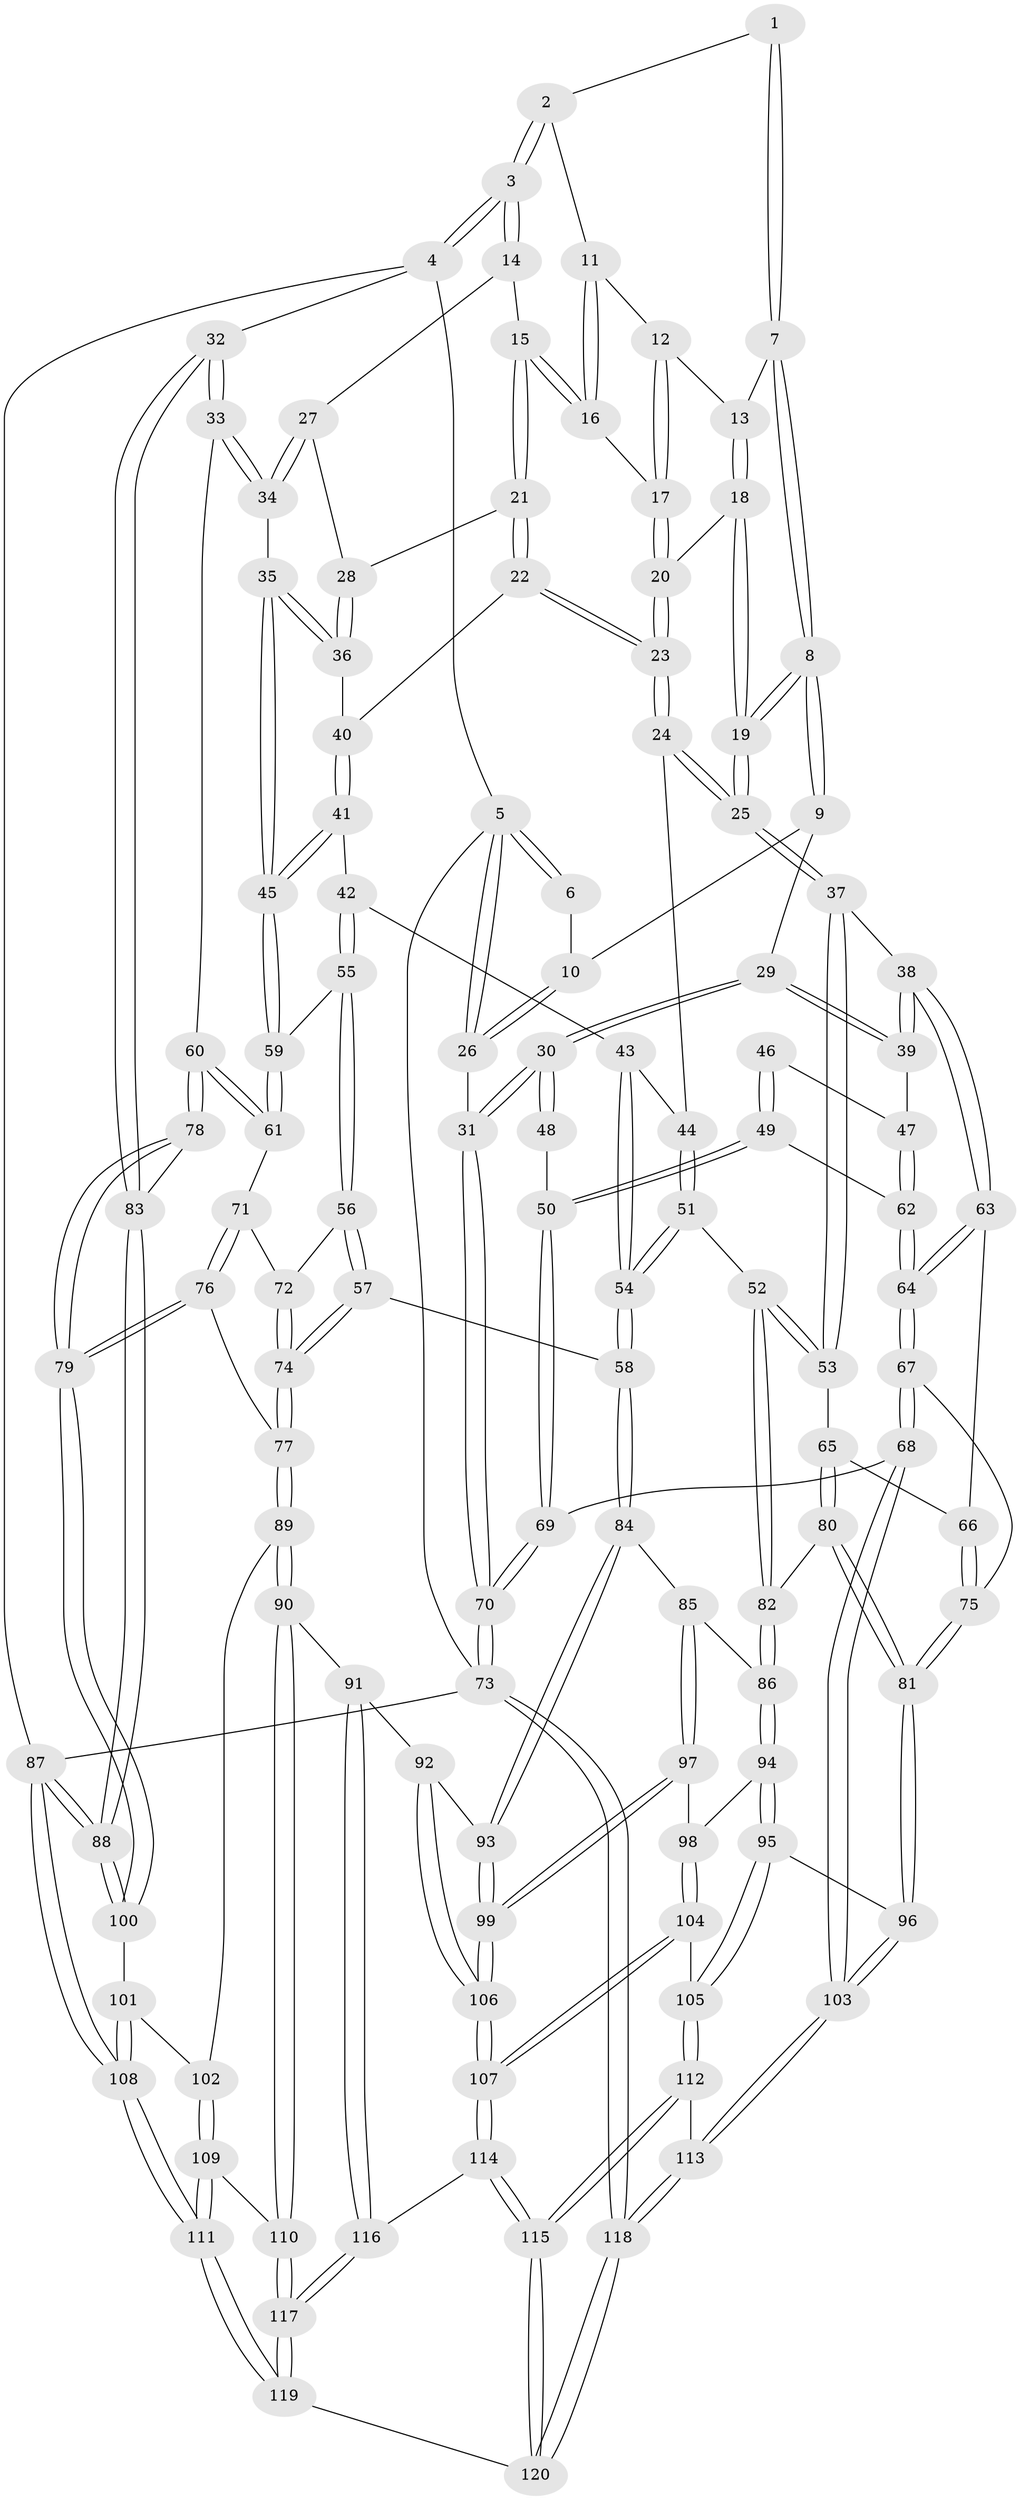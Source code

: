 // Generated by graph-tools (version 1.1) at 2025/51/03/09/25 03:51:06]
// undirected, 120 vertices, 297 edges
graph export_dot {
graph [start="1"]
  node [color=gray90,style=filled];
  1 [pos="+0.4623090427660539+0"];
  2 [pos="+0.6049384936468765+0"];
  3 [pos="+1+0"];
  4 [pos="+1+0"];
  5 [pos="+0+0"];
  6 [pos="+0.1399360450743172+0"];
  7 [pos="+0.4327596003650551+0"];
  8 [pos="+0.2723338064556867+0.16572819357636676"];
  9 [pos="+0.2277346432450617+0.13528299012054903"];
  10 [pos="+0.2032239132434189+0.09798590346790238"];
  11 [pos="+0.6038358912408415+0.015430579571887097"];
  12 [pos="+0.49295622995160043+0.07680527194160337"];
  13 [pos="+0.4764290460146172+0.0748960041099623"];
  14 [pos="+0.9484077048442519+0"];
  15 [pos="+0.6471085681433933+0.1375155803145842"];
  16 [pos="+0.6077492967197782+0.09144675515303308"];
  17 [pos="+0.5847907856983318+0.09678049031539185"];
  18 [pos="+0.47149297554318814+0.10385191012506345"];
  19 [pos="+0.27865270234238115+0.17668191903428782"];
  20 [pos="+0.4974621498562616+0.16648078725227025"];
  21 [pos="+0.6373057204954852+0.24344533440200908"];
  22 [pos="+0.5926547523903969+0.29009761522184685"];
  23 [pos="+0.4896545731867922+0.3028282490552824"];
  24 [pos="+0.47446635351091315+0.31092774718786187"];
  25 [pos="+0.3341960099653007+0.32891298177888256"];
  26 [pos="+0+0.09990406465707456"];
  27 [pos="+0.8711653091919224+0.15007887698910966"];
  28 [pos="+0.7350991963500303+0.2442382912481751"];
  29 [pos="+0.05331500208647911+0.23834495624464433"];
  30 [pos="+0+0.2709302552021227"];
  31 [pos="+0+0.26703011950497735"];
  32 [pos="+1+0.39459276533807863"];
  33 [pos="+0.9881504833362135+0.43411167274038237"];
  34 [pos="+0.8737920516099669+0.40674329104003165"];
  35 [pos="+0.8637769293382391+0.409122123417863"];
  36 [pos="+0.8263033852234319+0.3888124843563649"];
  37 [pos="+0.30124283168264493+0.3802408742523625"];
  38 [pos="+0.29697818829604417+0.3829233499899084"];
  39 [pos="+0.2529092773007942+0.38941147172688845"];
  40 [pos="+0.6556565886252883+0.3682348513326082"];
  41 [pos="+0.654305108961674+0.4564879434040449"];
  42 [pos="+0.6430222842060465+0.4839928794427348"];
  43 [pos="+0.6008591329555795+0.48342072524950186"];
  44 [pos="+0.5403765422902177+0.4632461234427239"];
  45 [pos="+0.8221539444067706+0.46118496004110243"];
  46 [pos="+0.10507333741529362+0.4038623752966952"];
  47 [pos="+0.24912913041272522+0.39077356510652383"];
  48 [pos="+0+0.37201318818494533"];
  49 [pos="+0.0701889220138451+0.5322698477307506"];
  50 [pos="+0.05320948308156411+0.5389695269466286"];
  51 [pos="+0.4762456412341352+0.5919284709393459"];
  52 [pos="+0.4690687124338793+0.5907336739660762"];
  53 [pos="+0.4450392327193015+0.576745929483727"];
  54 [pos="+0.5233765930987356+0.6224321985369113"];
  55 [pos="+0.6663049252059032+0.540238952228715"];
  56 [pos="+0.6645635213653494+0.552421109549421"];
  57 [pos="+0.5708127601566093+0.6557246865487639"];
  58 [pos="+0.5627575295320278+0.6569091939911048"];
  59 [pos="+0.8067871806683459+0.49335476350911395"];
  60 [pos="+0.9205933622453761+0.6151575524104238"];
  61 [pos="+0.8061958535675222+0.5747679737639704"];
  62 [pos="+0.1284140685757156+0.5432508232937876"];
  63 [pos="+0.2869230093748537+0.4327411085862391"];
  64 [pos="+0.1540140732606785+0.6133077607138392"];
  65 [pos="+0.35094747261415227+0.6243910505088855"];
  66 [pos="+0.2738441881888783+0.5773852927653785"];
  67 [pos="+0.1623460868359346+0.7027483120129445"];
  68 [pos="+0+0.7421005619431441"];
  69 [pos="+0+0.7321220226291967"];
  70 [pos="+0+0.7377667029125088"];
  71 [pos="+0.7879260018731034+0.6010618517887931"];
  72 [pos="+0.7248998866255261+0.5978612484265219"];
  73 [pos="+0+1"];
  74 [pos="+0.6864110698463246+0.7087491720467131"];
  75 [pos="+0.19101768598127544+0.7098243094194274"];
  76 [pos="+0.7958568598545304+0.6796867803664037"];
  77 [pos="+0.706422389770019+0.7266630705975143"];
  78 [pos="+0.9216541714997014+0.6211128678673443"];
  79 [pos="+0.9196080104741263+0.7331972435099462"];
  80 [pos="+0.32199840362712573+0.7127676639263055"];
  81 [pos="+0.22204154022336128+0.7352545282365606"];
  82 [pos="+0.38012533241978336+0.728042694366626"];
  83 [pos="+1+0.6067819668106263"];
  84 [pos="+0.542691018771167+0.7118515391823279"];
  85 [pos="+0.40240093954808026+0.7471581691668854"];
  86 [pos="+0.39233516576114313+0.7420389012198465"];
  87 [pos="+1+1"];
  88 [pos="+1+0.7542940606958145"];
  89 [pos="+0.7081095288972894+0.7455380992795395"];
  90 [pos="+0.6918008399725508+0.8660077001483241"];
  91 [pos="+0.6805459936040846+0.8666895247315962"];
  92 [pos="+0.6208410033219555+0.8434271906871633"];
  93 [pos="+0.5432683372078362+0.7577854725775929"];
  94 [pos="+0.3568299436692254+0.8220549311041605"];
  95 [pos="+0.26969948551510264+0.8405339203613794"];
  96 [pos="+0.22269351260417505+0.7378286739242368"];
  97 [pos="+0.45254217764585936+0.8346697966185638"];
  98 [pos="+0.36019568366516186+0.8242553179283284"];
  99 [pos="+0.4647997268485257+0.8467577456266093"];
  100 [pos="+0.9345813503506815+0.7588366733300355"];
  101 [pos="+0.9225200953424586+0.7775394211212546"];
  102 [pos="+0.8999306736705704+0.8015100114933553"];
  103 [pos="+0.11889703808047854+0.9302888606078248"];
  104 [pos="+0.387127092381201+0.8851533243365791"];
  105 [pos="+0.2700599203032874+0.8520840204176916"];
  106 [pos="+0.46724651824888375+0.9102943572053561"];
  107 [pos="+0.45791770274785465+0.9402958361206494"];
  108 [pos="+1+1"];
  109 [pos="+0.8853327767309901+0.8232055505640741"];
  110 [pos="+0.7111126029948411+0.8811950093653332"];
  111 [pos="+0.9211605435015469+1"];
  112 [pos="+0.26116752642115043+0.9002248508841767"];
  113 [pos="+0.1409574534409908+0.9711639372280789"];
  114 [pos="+0.4534043280089545+1"];
  115 [pos="+0.4436177049694479+1"];
  116 [pos="+0.6037991556539876+0.9384372468059998"];
  117 [pos="+0.8248870630837685+1"];
  118 [pos="+0.0629842870345007+1"];
  119 [pos="+0.8557212950276223+1"];
  120 [pos="+0.4464956848543417+1"];
  1 -- 2;
  1 -- 7;
  1 -- 7;
  2 -- 3;
  2 -- 3;
  2 -- 11;
  3 -- 4;
  3 -- 4;
  3 -- 14;
  3 -- 14;
  4 -- 5;
  4 -- 32;
  4 -- 87;
  5 -- 6;
  5 -- 6;
  5 -- 26;
  5 -- 26;
  5 -- 73;
  6 -- 10;
  7 -- 8;
  7 -- 8;
  7 -- 13;
  8 -- 9;
  8 -- 9;
  8 -- 19;
  8 -- 19;
  9 -- 10;
  9 -- 29;
  10 -- 26;
  10 -- 26;
  11 -- 12;
  11 -- 16;
  11 -- 16;
  12 -- 13;
  12 -- 17;
  12 -- 17;
  13 -- 18;
  13 -- 18;
  14 -- 15;
  14 -- 27;
  15 -- 16;
  15 -- 16;
  15 -- 21;
  15 -- 21;
  16 -- 17;
  17 -- 20;
  17 -- 20;
  18 -- 19;
  18 -- 19;
  18 -- 20;
  19 -- 25;
  19 -- 25;
  20 -- 23;
  20 -- 23;
  21 -- 22;
  21 -- 22;
  21 -- 28;
  22 -- 23;
  22 -- 23;
  22 -- 40;
  23 -- 24;
  23 -- 24;
  24 -- 25;
  24 -- 25;
  24 -- 44;
  25 -- 37;
  25 -- 37;
  26 -- 31;
  27 -- 28;
  27 -- 34;
  27 -- 34;
  28 -- 36;
  28 -- 36;
  29 -- 30;
  29 -- 30;
  29 -- 39;
  29 -- 39;
  30 -- 31;
  30 -- 31;
  30 -- 48;
  30 -- 48;
  31 -- 70;
  31 -- 70;
  32 -- 33;
  32 -- 33;
  32 -- 83;
  32 -- 83;
  33 -- 34;
  33 -- 34;
  33 -- 60;
  34 -- 35;
  35 -- 36;
  35 -- 36;
  35 -- 45;
  35 -- 45;
  36 -- 40;
  37 -- 38;
  37 -- 53;
  37 -- 53;
  38 -- 39;
  38 -- 39;
  38 -- 63;
  38 -- 63;
  39 -- 47;
  40 -- 41;
  40 -- 41;
  41 -- 42;
  41 -- 45;
  41 -- 45;
  42 -- 43;
  42 -- 55;
  42 -- 55;
  43 -- 44;
  43 -- 54;
  43 -- 54;
  44 -- 51;
  44 -- 51;
  45 -- 59;
  45 -- 59;
  46 -- 47;
  46 -- 49;
  46 -- 49;
  47 -- 62;
  47 -- 62;
  48 -- 50;
  49 -- 50;
  49 -- 50;
  49 -- 62;
  50 -- 69;
  50 -- 69;
  51 -- 52;
  51 -- 54;
  51 -- 54;
  52 -- 53;
  52 -- 53;
  52 -- 82;
  52 -- 82;
  53 -- 65;
  54 -- 58;
  54 -- 58;
  55 -- 56;
  55 -- 56;
  55 -- 59;
  56 -- 57;
  56 -- 57;
  56 -- 72;
  57 -- 58;
  57 -- 74;
  57 -- 74;
  58 -- 84;
  58 -- 84;
  59 -- 61;
  59 -- 61;
  60 -- 61;
  60 -- 61;
  60 -- 78;
  60 -- 78;
  61 -- 71;
  62 -- 64;
  62 -- 64;
  63 -- 64;
  63 -- 64;
  63 -- 66;
  64 -- 67;
  64 -- 67;
  65 -- 66;
  65 -- 80;
  65 -- 80;
  66 -- 75;
  66 -- 75;
  67 -- 68;
  67 -- 68;
  67 -- 75;
  68 -- 69;
  68 -- 103;
  68 -- 103;
  69 -- 70;
  69 -- 70;
  70 -- 73;
  70 -- 73;
  71 -- 72;
  71 -- 76;
  71 -- 76;
  72 -- 74;
  72 -- 74;
  73 -- 118;
  73 -- 118;
  73 -- 87;
  74 -- 77;
  74 -- 77;
  75 -- 81;
  75 -- 81;
  76 -- 77;
  76 -- 79;
  76 -- 79;
  77 -- 89;
  77 -- 89;
  78 -- 79;
  78 -- 79;
  78 -- 83;
  79 -- 100;
  79 -- 100;
  80 -- 81;
  80 -- 81;
  80 -- 82;
  81 -- 96;
  81 -- 96;
  82 -- 86;
  82 -- 86;
  83 -- 88;
  83 -- 88;
  84 -- 85;
  84 -- 93;
  84 -- 93;
  85 -- 86;
  85 -- 97;
  85 -- 97;
  86 -- 94;
  86 -- 94;
  87 -- 88;
  87 -- 88;
  87 -- 108;
  87 -- 108;
  88 -- 100;
  88 -- 100;
  89 -- 90;
  89 -- 90;
  89 -- 102;
  90 -- 91;
  90 -- 110;
  90 -- 110;
  91 -- 92;
  91 -- 116;
  91 -- 116;
  92 -- 93;
  92 -- 106;
  92 -- 106;
  93 -- 99;
  93 -- 99;
  94 -- 95;
  94 -- 95;
  94 -- 98;
  95 -- 96;
  95 -- 105;
  95 -- 105;
  96 -- 103;
  96 -- 103;
  97 -- 98;
  97 -- 99;
  97 -- 99;
  98 -- 104;
  98 -- 104;
  99 -- 106;
  99 -- 106;
  100 -- 101;
  101 -- 102;
  101 -- 108;
  101 -- 108;
  102 -- 109;
  102 -- 109;
  103 -- 113;
  103 -- 113;
  104 -- 105;
  104 -- 107;
  104 -- 107;
  105 -- 112;
  105 -- 112;
  106 -- 107;
  106 -- 107;
  107 -- 114;
  107 -- 114;
  108 -- 111;
  108 -- 111;
  109 -- 110;
  109 -- 111;
  109 -- 111;
  110 -- 117;
  110 -- 117;
  111 -- 119;
  111 -- 119;
  112 -- 113;
  112 -- 115;
  112 -- 115;
  113 -- 118;
  113 -- 118;
  114 -- 115;
  114 -- 115;
  114 -- 116;
  115 -- 120;
  115 -- 120;
  116 -- 117;
  116 -- 117;
  117 -- 119;
  117 -- 119;
  118 -- 120;
  118 -- 120;
  119 -- 120;
}
